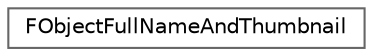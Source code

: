 digraph "Graphical Class Hierarchy"
{
 // INTERACTIVE_SVG=YES
 // LATEX_PDF_SIZE
  bgcolor="transparent";
  edge [fontname=Helvetica,fontsize=10,labelfontname=Helvetica,labelfontsize=10];
  node [fontname=Helvetica,fontsize=10,shape=box,height=0.2,width=0.4];
  rankdir="LR";
  Node0 [id="Node000000",label="FObjectFullNameAndThumbnail",height=0.2,width=0.4,color="grey40", fillcolor="white", style="filled",URL="$df/d76/structFObjectFullNameAndThumbnail.html",tooltip="Wraps an object's full name and thumbnail."];
}

